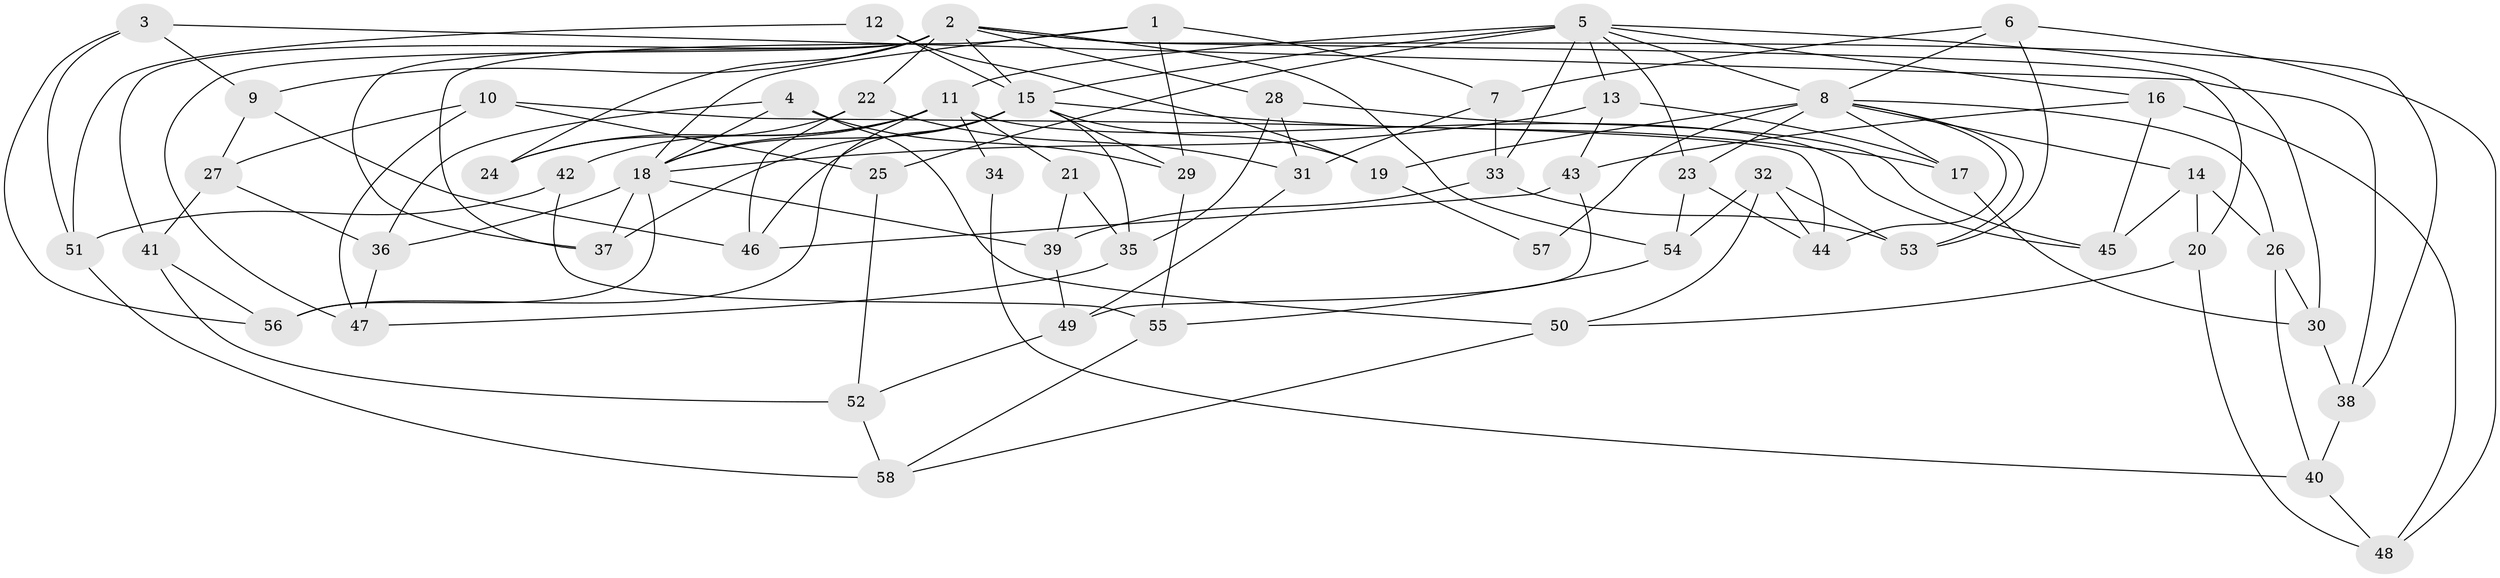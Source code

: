 // original degree distribution, {4: 1.0}
// Generated by graph-tools (version 1.1) at 2025/54/03/04/25 22:54:00]
// undirected, 58 vertices, 128 edges
graph export_dot {
  node [color=gray90,style=filled];
  1;
  2;
  3;
  4;
  5;
  6;
  7;
  8;
  9;
  10;
  11;
  12;
  13;
  14;
  15;
  16;
  17;
  18;
  19;
  20;
  21;
  22;
  23;
  24;
  25;
  26;
  27;
  28;
  29;
  30;
  31;
  32;
  33;
  34;
  35;
  36;
  37;
  38;
  39;
  40;
  41;
  42;
  43;
  44;
  45;
  46;
  47;
  48;
  49;
  50;
  51;
  52;
  53;
  54;
  55;
  56;
  57;
  58;
  1 -- 7 [weight=1.0];
  1 -- 18 [weight=1.0];
  1 -- 29 [weight=1.0];
  1 -- 37 [weight=1.0];
  2 -- 9 [weight=1.0];
  2 -- 15 [weight=1.0];
  2 -- 20 [weight=1.0];
  2 -- 22 [weight=1.0];
  2 -- 24 [weight=2.0];
  2 -- 28 [weight=1.0];
  2 -- 37 [weight=1.0];
  2 -- 38 [weight=1.0];
  2 -- 41 [weight=1.0];
  2 -- 47 [weight=1.0];
  2 -- 54 [weight=1.0];
  3 -- 9 [weight=1.0];
  3 -- 38 [weight=1.0];
  3 -- 51 [weight=1.0];
  3 -- 56 [weight=1.0];
  4 -- 18 [weight=1.0];
  4 -- 29 [weight=1.0];
  4 -- 36 [weight=1.0];
  4 -- 50 [weight=1.0];
  5 -- 8 [weight=1.0];
  5 -- 11 [weight=1.0];
  5 -- 13 [weight=1.0];
  5 -- 15 [weight=1.0];
  5 -- 16 [weight=1.0];
  5 -- 23 [weight=1.0];
  5 -- 25 [weight=2.0];
  5 -- 30 [weight=1.0];
  5 -- 33 [weight=1.0];
  6 -- 7 [weight=1.0];
  6 -- 8 [weight=1.0];
  6 -- 48 [weight=1.0];
  6 -- 53 [weight=1.0];
  7 -- 31 [weight=1.0];
  7 -- 33 [weight=1.0];
  8 -- 14 [weight=1.0];
  8 -- 17 [weight=1.0];
  8 -- 19 [weight=1.0];
  8 -- 23 [weight=1.0];
  8 -- 26 [weight=1.0];
  8 -- 44 [weight=1.0];
  8 -- 53 [weight=1.0];
  8 -- 57 [weight=3.0];
  9 -- 27 [weight=1.0];
  9 -- 46 [weight=1.0];
  10 -- 25 [weight=1.0];
  10 -- 27 [weight=1.0];
  10 -- 44 [weight=1.0];
  10 -- 47 [weight=1.0];
  11 -- 18 [weight=1.0];
  11 -- 21 [weight=2.0];
  11 -- 24 [weight=1.0];
  11 -- 34 [weight=3.0];
  11 -- 42 [weight=2.0];
  11 -- 45 [weight=1.0];
  11 -- 56 [weight=1.0];
  12 -- 15 [weight=2.0];
  12 -- 19 [weight=1.0];
  12 -- 51 [weight=1.0];
  13 -- 17 [weight=1.0];
  13 -- 18 [weight=1.0];
  13 -- 43 [weight=1.0];
  14 -- 20 [weight=1.0];
  14 -- 26 [weight=1.0];
  14 -- 45 [weight=1.0];
  15 -- 17 [weight=1.0];
  15 -- 18 [weight=2.0];
  15 -- 19 [weight=1.0];
  15 -- 29 [weight=1.0];
  15 -- 35 [weight=1.0];
  15 -- 37 [weight=1.0];
  15 -- 46 [weight=1.0];
  16 -- 43 [weight=1.0];
  16 -- 45 [weight=1.0];
  16 -- 48 [weight=1.0];
  17 -- 30 [weight=1.0];
  18 -- 36 [weight=1.0];
  18 -- 37 [weight=1.0];
  18 -- 39 [weight=1.0];
  18 -- 56 [weight=1.0];
  19 -- 57 [weight=1.0];
  20 -- 48 [weight=1.0];
  20 -- 50 [weight=1.0];
  21 -- 35 [weight=1.0];
  21 -- 39 [weight=1.0];
  22 -- 24 [weight=1.0];
  22 -- 31 [weight=1.0];
  22 -- 46 [weight=1.0];
  23 -- 44 [weight=1.0];
  23 -- 54 [weight=1.0];
  25 -- 52 [weight=1.0];
  26 -- 30 [weight=1.0];
  26 -- 40 [weight=1.0];
  27 -- 36 [weight=1.0];
  27 -- 41 [weight=1.0];
  28 -- 31 [weight=1.0];
  28 -- 35 [weight=1.0];
  28 -- 45 [weight=1.0];
  29 -- 55 [weight=1.0];
  30 -- 38 [weight=1.0];
  31 -- 49 [weight=1.0];
  32 -- 44 [weight=1.0];
  32 -- 50 [weight=1.0];
  32 -- 53 [weight=1.0];
  32 -- 54 [weight=1.0];
  33 -- 39 [weight=1.0];
  33 -- 53 [weight=1.0];
  34 -- 40 [weight=1.0];
  35 -- 47 [weight=1.0];
  36 -- 47 [weight=1.0];
  38 -- 40 [weight=1.0];
  39 -- 49 [weight=1.0];
  40 -- 48 [weight=1.0];
  41 -- 52 [weight=1.0];
  41 -- 56 [weight=1.0];
  42 -- 51 [weight=1.0];
  42 -- 55 [weight=1.0];
  43 -- 46 [weight=1.0];
  43 -- 49 [weight=1.0];
  49 -- 52 [weight=1.0];
  50 -- 58 [weight=1.0];
  51 -- 58 [weight=1.0];
  52 -- 58 [weight=1.0];
  54 -- 55 [weight=1.0];
  55 -- 58 [weight=1.0];
}
